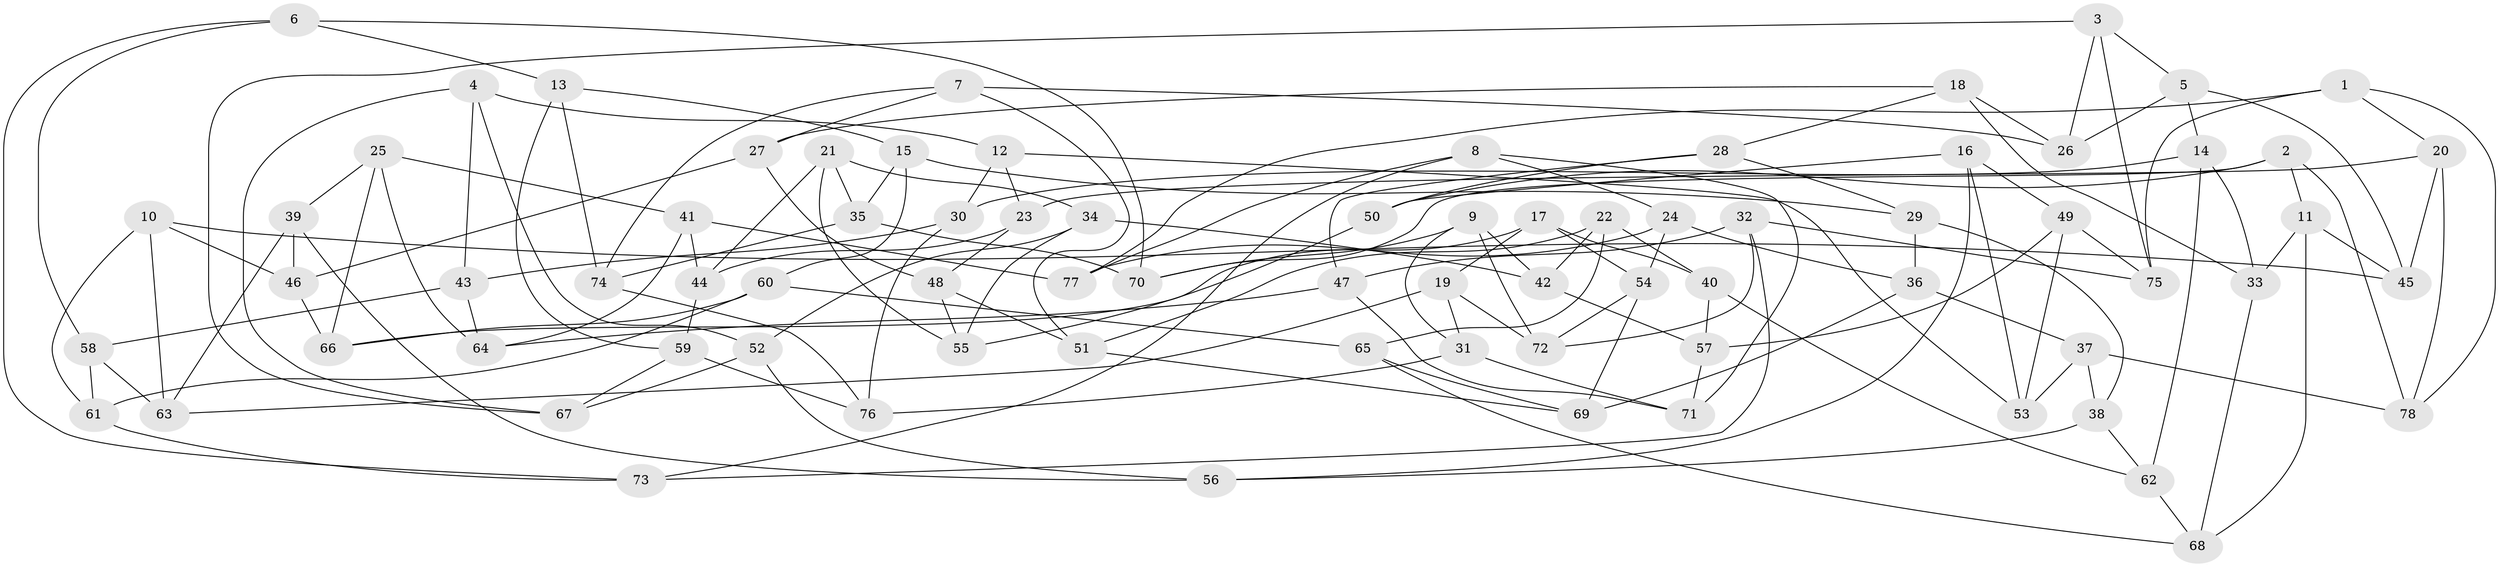 // coarse degree distribution, {4: 0.4909090909090909, 3: 0.12727272727272726, 5: 0.3090909090909091, 6: 0.07272727272727272}
// Generated by graph-tools (version 1.1) at 2025/38/03/04/25 23:38:04]
// undirected, 78 vertices, 156 edges
graph export_dot {
  node [color=gray90,style=filled];
  1;
  2;
  3;
  4;
  5;
  6;
  7;
  8;
  9;
  10;
  11;
  12;
  13;
  14;
  15;
  16;
  17;
  18;
  19;
  20;
  21;
  22;
  23;
  24;
  25;
  26;
  27;
  28;
  29;
  30;
  31;
  32;
  33;
  34;
  35;
  36;
  37;
  38;
  39;
  40;
  41;
  42;
  43;
  44;
  45;
  46;
  47;
  48;
  49;
  50;
  51;
  52;
  53;
  54;
  55;
  56;
  57;
  58;
  59;
  60;
  61;
  62;
  63;
  64;
  65;
  66;
  67;
  68;
  69;
  70;
  71;
  72;
  73;
  74;
  75;
  76;
  77;
  78;
  1 -- 20;
  1 -- 77;
  1 -- 75;
  1 -- 78;
  2 -- 78;
  2 -- 70;
  2 -- 50;
  2 -- 11;
  3 -- 26;
  3 -- 67;
  3 -- 5;
  3 -- 75;
  4 -- 43;
  4 -- 67;
  4 -- 52;
  4 -- 12;
  5 -- 14;
  5 -- 26;
  5 -- 45;
  6 -- 58;
  6 -- 70;
  6 -- 73;
  6 -- 13;
  7 -- 74;
  7 -- 27;
  7 -- 51;
  7 -- 26;
  8 -- 77;
  8 -- 24;
  8 -- 71;
  8 -- 73;
  9 -- 42;
  9 -- 31;
  9 -- 70;
  9 -- 72;
  10 -- 61;
  10 -- 46;
  10 -- 63;
  10 -- 45;
  11 -- 33;
  11 -- 45;
  11 -- 68;
  12 -- 30;
  12 -- 53;
  12 -- 23;
  13 -- 74;
  13 -- 15;
  13 -- 59;
  14 -- 33;
  14 -- 62;
  14 -- 30;
  15 -- 29;
  15 -- 35;
  15 -- 60;
  16 -- 49;
  16 -- 56;
  16 -- 50;
  16 -- 53;
  17 -- 40;
  17 -- 54;
  17 -- 19;
  17 -- 66;
  18 -- 26;
  18 -- 27;
  18 -- 33;
  18 -- 28;
  19 -- 63;
  19 -- 72;
  19 -- 31;
  20 -- 78;
  20 -- 45;
  20 -- 23;
  21 -- 35;
  21 -- 34;
  21 -- 55;
  21 -- 44;
  22 -- 65;
  22 -- 42;
  22 -- 51;
  22 -- 40;
  23 -- 48;
  23 -- 44;
  24 -- 36;
  24 -- 54;
  24 -- 77;
  25 -- 41;
  25 -- 39;
  25 -- 66;
  25 -- 64;
  27 -- 48;
  27 -- 46;
  28 -- 47;
  28 -- 50;
  28 -- 29;
  29 -- 36;
  29 -- 38;
  30 -- 76;
  30 -- 43;
  31 -- 71;
  31 -- 76;
  32 -- 75;
  32 -- 73;
  32 -- 47;
  32 -- 72;
  33 -- 68;
  34 -- 52;
  34 -- 55;
  34 -- 42;
  35 -- 70;
  35 -- 74;
  36 -- 69;
  36 -- 37;
  37 -- 38;
  37 -- 53;
  37 -- 78;
  38 -- 56;
  38 -- 62;
  39 -- 46;
  39 -- 63;
  39 -- 56;
  40 -- 57;
  40 -- 62;
  41 -- 77;
  41 -- 44;
  41 -- 64;
  42 -- 57;
  43 -- 58;
  43 -- 64;
  44 -- 59;
  46 -- 66;
  47 -- 71;
  47 -- 64;
  48 -- 55;
  48 -- 51;
  49 -- 57;
  49 -- 75;
  49 -- 53;
  50 -- 55;
  51 -- 69;
  52 -- 67;
  52 -- 56;
  54 -- 69;
  54 -- 72;
  57 -- 71;
  58 -- 63;
  58 -- 61;
  59 -- 67;
  59 -- 76;
  60 -- 65;
  60 -- 61;
  60 -- 66;
  61 -- 73;
  62 -- 68;
  65 -- 68;
  65 -- 69;
  74 -- 76;
}

